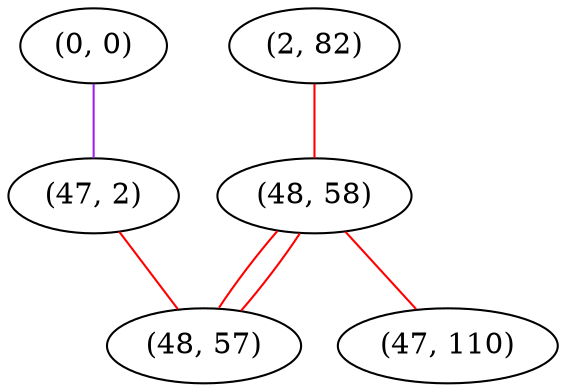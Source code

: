 graph "" {
"(0, 0)";
"(47, 2)";
"(2, 82)";
"(48, 58)";
"(48, 57)";
"(47, 110)";
"(0, 0)" -- "(47, 2)"  [color=purple, key=0, weight=4];
"(47, 2)" -- "(48, 57)"  [color=red, key=0, weight=1];
"(2, 82)" -- "(48, 58)"  [color=red, key=0, weight=1];
"(48, 58)" -- "(48, 57)"  [color=red, key=0, weight=1];
"(48, 58)" -- "(48, 57)"  [color=red, key=1, weight=1];
"(48, 58)" -- "(47, 110)"  [color=red, key=0, weight=1];
}
